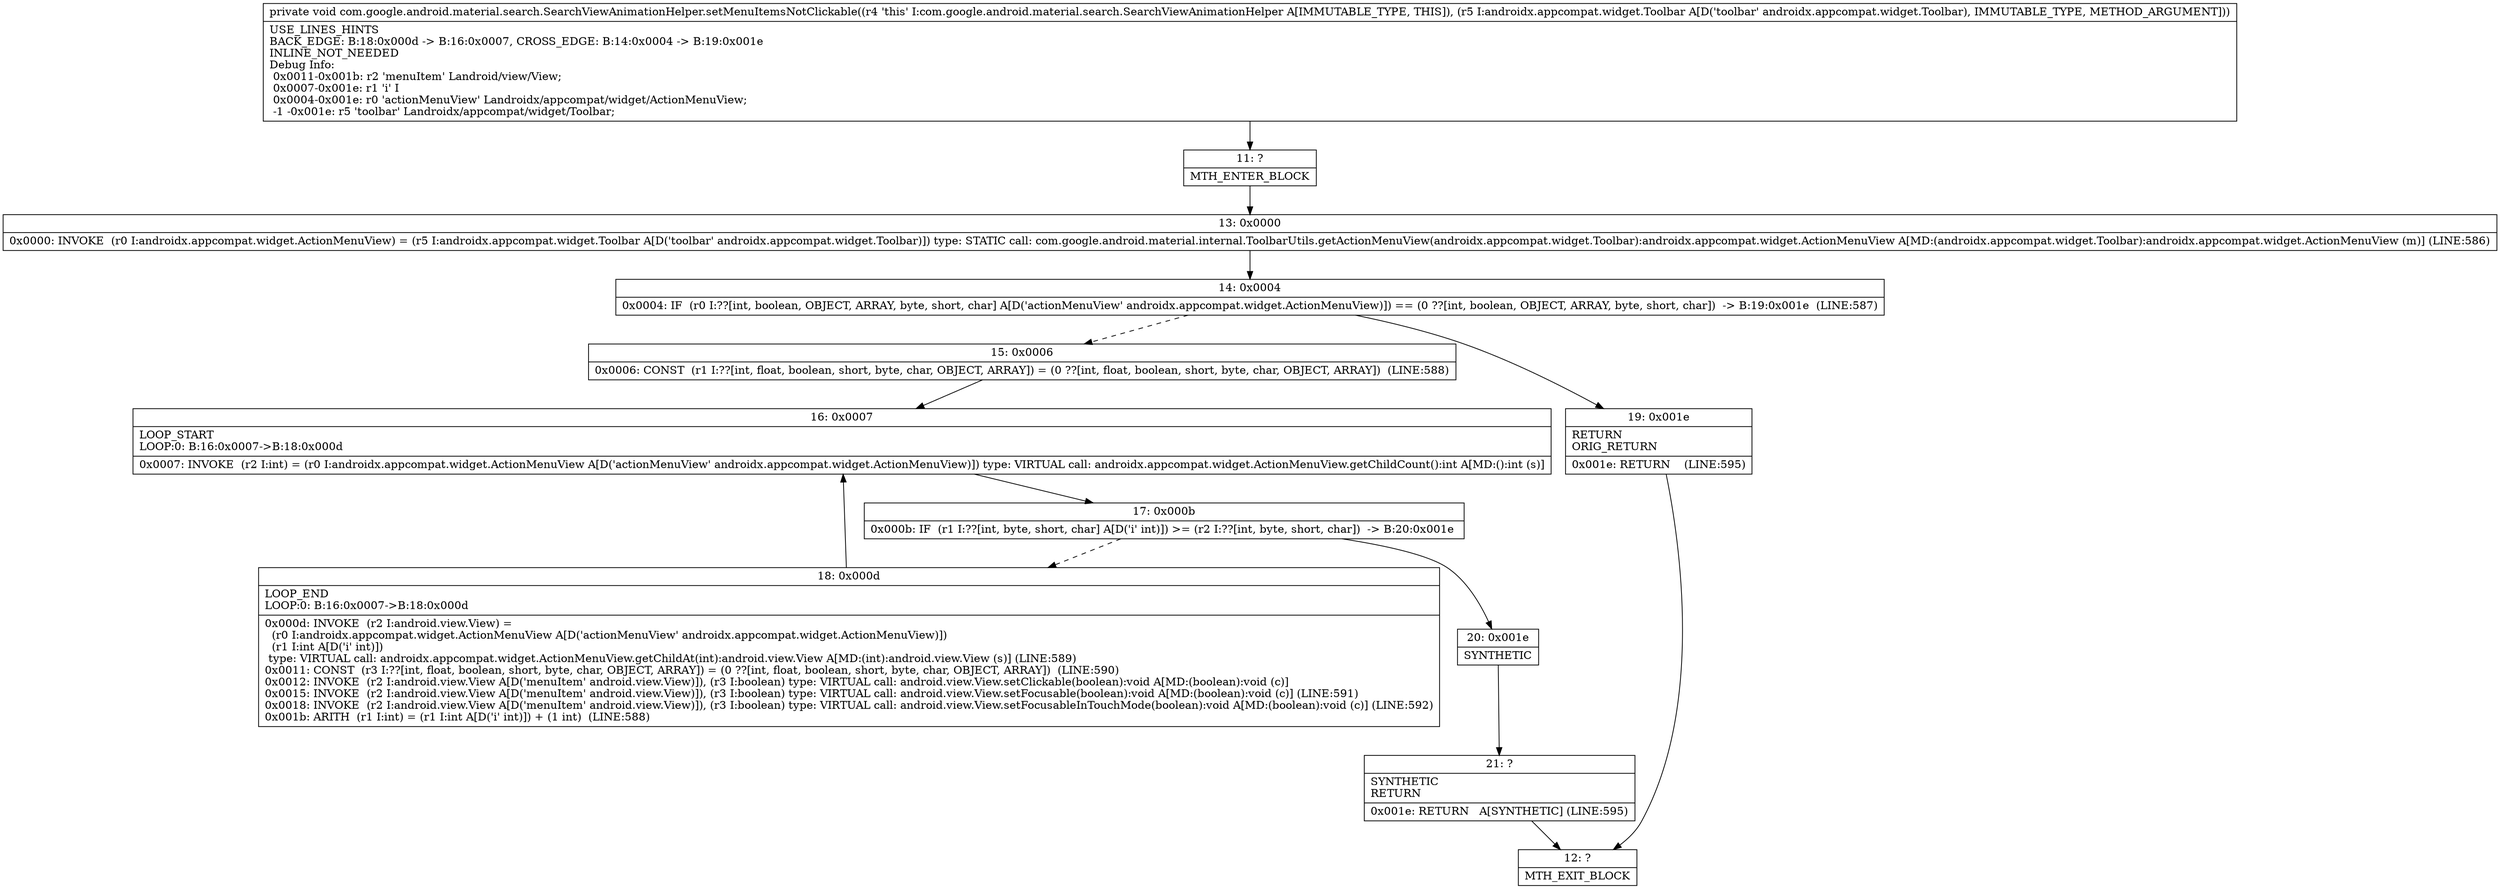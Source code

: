 digraph "CFG forcom.google.android.material.search.SearchViewAnimationHelper.setMenuItemsNotClickable(Landroidx\/appcompat\/widget\/Toolbar;)V" {
Node_11 [shape=record,label="{11\:\ ?|MTH_ENTER_BLOCK\l}"];
Node_13 [shape=record,label="{13\:\ 0x0000|0x0000: INVOKE  (r0 I:androidx.appcompat.widget.ActionMenuView) = (r5 I:androidx.appcompat.widget.Toolbar A[D('toolbar' androidx.appcompat.widget.Toolbar)]) type: STATIC call: com.google.android.material.internal.ToolbarUtils.getActionMenuView(androidx.appcompat.widget.Toolbar):androidx.appcompat.widget.ActionMenuView A[MD:(androidx.appcompat.widget.Toolbar):androidx.appcompat.widget.ActionMenuView (m)] (LINE:586)\l}"];
Node_14 [shape=record,label="{14\:\ 0x0004|0x0004: IF  (r0 I:??[int, boolean, OBJECT, ARRAY, byte, short, char] A[D('actionMenuView' androidx.appcompat.widget.ActionMenuView)]) == (0 ??[int, boolean, OBJECT, ARRAY, byte, short, char])  \-\> B:19:0x001e  (LINE:587)\l}"];
Node_15 [shape=record,label="{15\:\ 0x0006|0x0006: CONST  (r1 I:??[int, float, boolean, short, byte, char, OBJECT, ARRAY]) = (0 ??[int, float, boolean, short, byte, char, OBJECT, ARRAY])  (LINE:588)\l}"];
Node_16 [shape=record,label="{16\:\ 0x0007|LOOP_START\lLOOP:0: B:16:0x0007\-\>B:18:0x000d\l|0x0007: INVOKE  (r2 I:int) = (r0 I:androidx.appcompat.widget.ActionMenuView A[D('actionMenuView' androidx.appcompat.widget.ActionMenuView)]) type: VIRTUAL call: androidx.appcompat.widget.ActionMenuView.getChildCount():int A[MD:():int (s)]\l}"];
Node_17 [shape=record,label="{17\:\ 0x000b|0x000b: IF  (r1 I:??[int, byte, short, char] A[D('i' int)]) \>= (r2 I:??[int, byte, short, char])  \-\> B:20:0x001e \l}"];
Node_18 [shape=record,label="{18\:\ 0x000d|LOOP_END\lLOOP:0: B:16:0x0007\-\>B:18:0x000d\l|0x000d: INVOKE  (r2 I:android.view.View) = \l  (r0 I:androidx.appcompat.widget.ActionMenuView A[D('actionMenuView' androidx.appcompat.widget.ActionMenuView)])\l  (r1 I:int A[D('i' int)])\l type: VIRTUAL call: androidx.appcompat.widget.ActionMenuView.getChildAt(int):android.view.View A[MD:(int):android.view.View (s)] (LINE:589)\l0x0011: CONST  (r3 I:??[int, float, boolean, short, byte, char, OBJECT, ARRAY]) = (0 ??[int, float, boolean, short, byte, char, OBJECT, ARRAY])  (LINE:590)\l0x0012: INVOKE  (r2 I:android.view.View A[D('menuItem' android.view.View)]), (r3 I:boolean) type: VIRTUAL call: android.view.View.setClickable(boolean):void A[MD:(boolean):void (c)]\l0x0015: INVOKE  (r2 I:android.view.View A[D('menuItem' android.view.View)]), (r3 I:boolean) type: VIRTUAL call: android.view.View.setFocusable(boolean):void A[MD:(boolean):void (c)] (LINE:591)\l0x0018: INVOKE  (r2 I:android.view.View A[D('menuItem' android.view.View)]), (r3 I:boolean) type: VIRTUAL call: android.view.View.setFocusableInTouchMode(boolean):void A[MD:(boolean):void (c)] (LINE:592)\l0x001b: ARITH  (r1 I:int) = (r1 I:int A[D('i' int)]) + (1 int)  (LINE:588)\l}"];
Node_20 [shape=record,label="{20\:\ 0x001e|SYNTHETIC\l}"];
Node_21 [shape=record,label="{21\:\ ?|SYNTHETIC\lRETURN\l|0x001e: RETURN   A[SYNTHETIC] (LINE:595)\l}"];
Node_12 [shape=record,label="{12\:\ ?|MTH_EXIT_BLOCK\l}"];
Node_19 [shape=record,label="{19\:\ 0x001e|RETURN\lORIG_RETURN\l|0x001e: RETURN    (LINE:595)\l}"];
MethodNode[shape=record,label="{private void com.google.android.material.search.SearchViewAnimationHelper.setMenuItemsNotClickable((r4 'this' I:com.google.android.material.search.SearchViewAnimationHelper A[IMMUTABLE_TYPE, THIS]), (r5 I:androidx.appcompat.widget.Toolbar A[D('toolbar' androidx.appcompat.widget.Toolbar), IMMUTABLE_TYPE, METHOD_ARGUMENT]))  | USE_LINES_HINTS\lBACK_EDGE: B:18:0x000d \-\> B:16:0x0007, CROSS_EDGE: B:14:0x0004 \-\> B:19:0x001e\lINLINE_NOT_NEEDED\lDebug Info:\l  0x0011\-0x001b: r2 'menuItem' Landroid\/view\/View;\l  0x0007\-0x001e: r1 'i' I\l  0x0004\-0x001e: r0 'actionMenuView' Landroidx\/appcompat\/widget\/ActionMenuView;\l  \-1 \-0x001e: r5 'toolbar' Landroidx\/appcompat\/widget\/Toolbar;\l}"];
MethodNode -> Node_11;Node_11 -> Node_13;
Node_13 -> Node_14;
Node_14 -> Node_15[style=dashed];
Node_14 -> Node_19;
Node_15 -> Node_16;
Node_16 -> Node_17;
Node_17 -> Node_18[style=dashed];
Node_17 -> Node_20;
Node_18 -> Node_16;
Node_20 -> Node_21;
Node_21 -> Node_12;
Node_19 -> Node_12;
}

